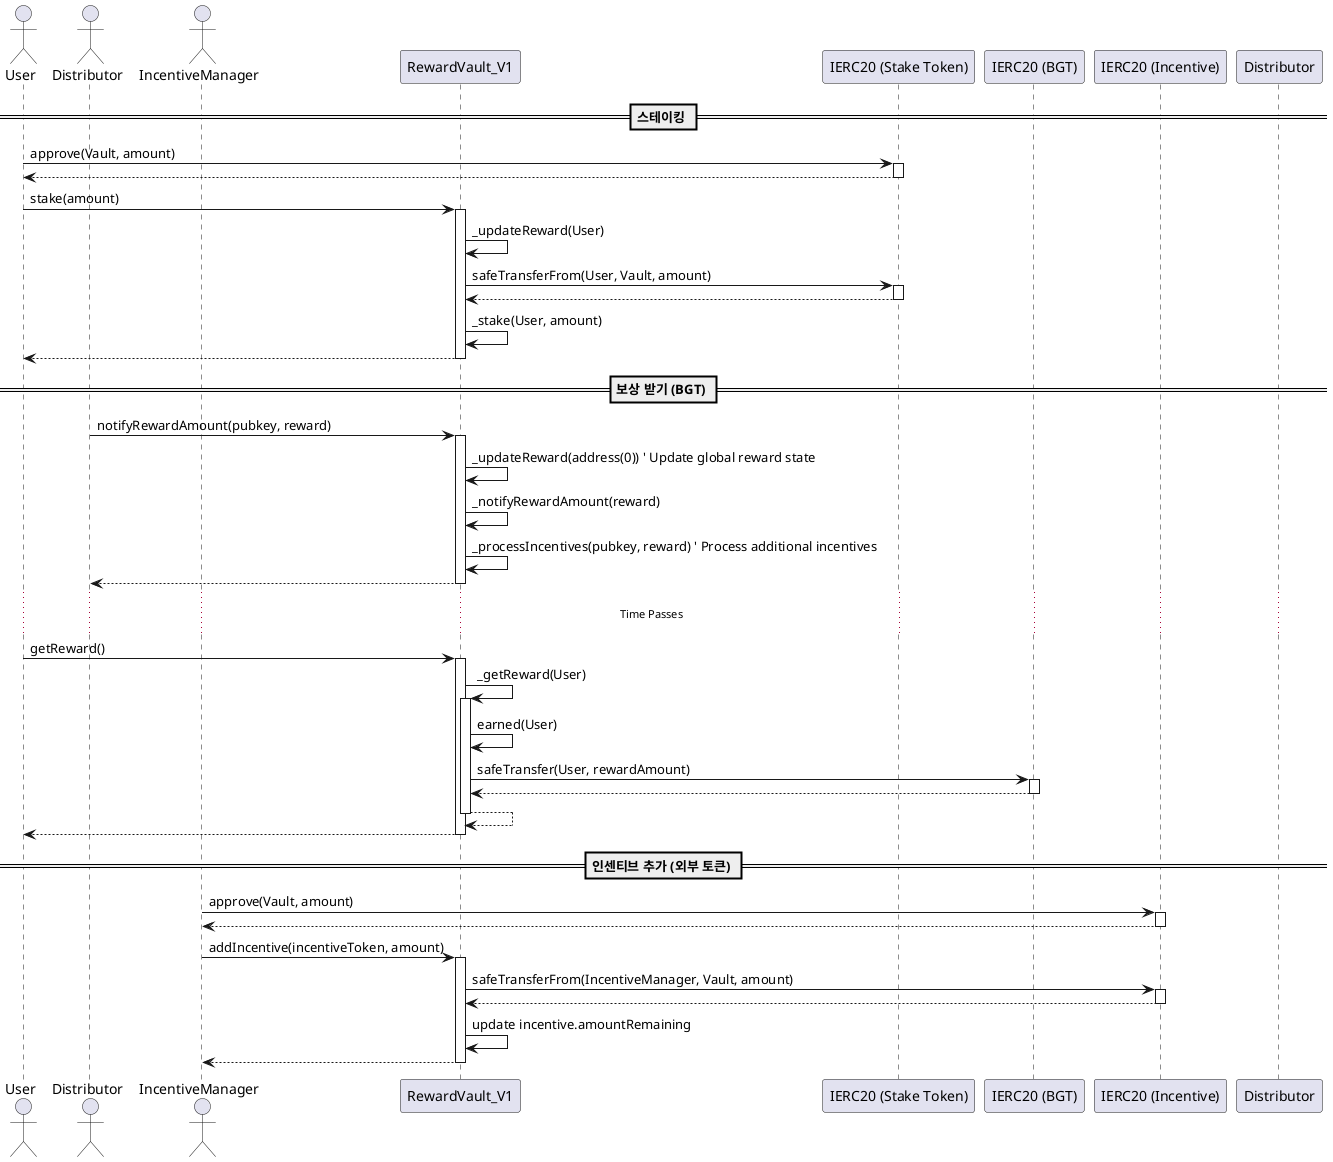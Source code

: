 @startuml RewardVault_V1_Sequence

actor User
actor Distributor
actor IncentiveManager
participant Vault as "RewardVault_V1"
participant StakeToken as "IERC20 (Stake Token)"
participant RewardToken as "IERC20 (BGT)"
participant IncentiveToken as "IERC20 (Incentive)"
participant DistrContract as "Distributor"

== 스테이킹 ==

User -> StakeToken : approve(Vault, amount)
activate StakeToken
StakeToken --> User
deactivate StakeToken

User -> Vault : stake(amount)
activate Vault
Vault -> Vault : _updateReward(User)
Vault -> StakeToken : safeTransferFrom(User, Vault, amount)
activate StakeToken
StakeToken --> Vault
deactivate StakeToken
Vault -> Vault : _stake(User, amount)
Vault --> User
deactivate Vault

== 보상 받기 (BGT) ==

Distributor -> Vault : notifyRewardAmount(pubkey, reward)
activate Vault
Vault -> Vault : _updateReward(address(0)) ' Update global reward state
Vault -> Vault : _notifyRewardAmount(reward)
Vault -> Vault : _processIncentives(pubkey, reward) ' Process additional incentives
Vault --> Distributor
deactivate Vault

... Time Passes ...

User -> Vault : getReward()
activate Vault
Vault -> Vault : _getReward(User)
activate Vault
Vault -> Vault : earned(User)
Vault -> RewardToken : safeTransfer(User, rewardAmount)
activate RewardToken
RewardToken --> Vault
deactivate RewardToken
Vault --> Vault
deactivate Vault
Vault --> User
deactivate Vault

== 인센티브 추가 (외부 토큰) ==

IncentiveManager -> IncentiveToken : approve(Vault, amount)
activate IncentiveToken
IncentiveToken --> IncentiveManager
deactivate IncentiveToken

IncentiveManager -> Vault : addIncentive(incentiveToken, amount)
activate Vault
Vault -> IncentiveToken : safeTransferFrom(IncentiveManager, Vault, amount)
activate IncentiveToken
IncentiveToken --> Vault
deactivate IncentiveToken
Vault -> Vault : update incentive.amountRemaining
Vault --> IncentiveManager
deactivate Vault

@enduml 